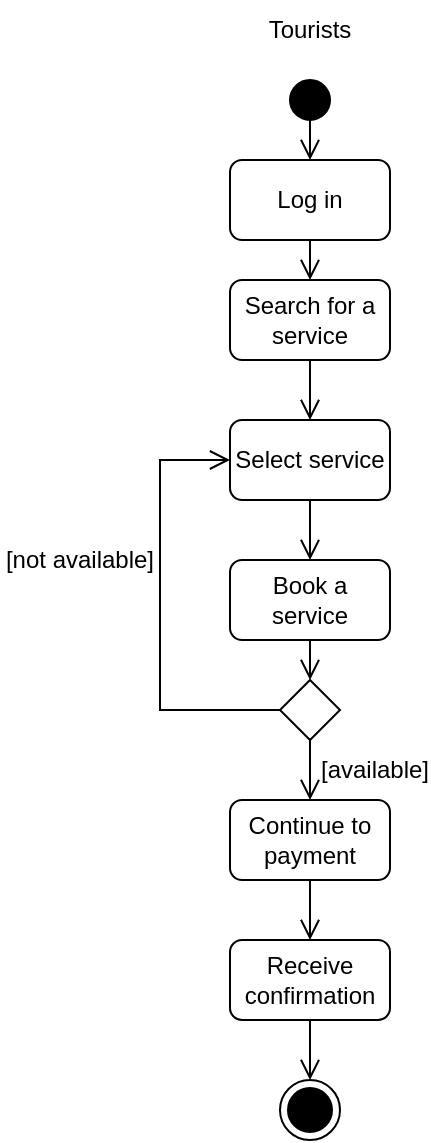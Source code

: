 <mxfile version="26.2.12">
  <diagram name="Page-1" id="0783ab3e-0a74-02c8-0abd-f7b4e66b4bec">
    <mxGraphModel dx="874" dy="439" grid="1" gridSize="10" guides="1" tooltips="1" connect="1" arrows="1" fold="1" page="1" pageScale="1" pageWidth="850" pageHeight="1100" background="none" math="0" shadow="0">
      <root>
        <mxCell id="0" />
        <mxCell id="1" parent="0" />
        <mxCell id="QMHVdDGdQbJeDwEbL7cG-1" value="Tourists" style="text;html=1;align=center;verticalAlign=middle;whiteSpace=wrap;rounded=0;" vertex="1" parent="1">
          <mxGeometry x="365" y="200" width="60" height="30" as="geometry" />
        </mxCell>
        <mxCell id="QMHVdDGdQbJeDwEbL7cG-2" value="" style="ellipse;fillColor=strokeColor;html=1;" vertex="1" parent="1">
          <mxGeometry x="385" y="240" width="20" height="20" as="geometry" />
        </mxCell>
        <mxCell id="QMHVdDGdQbJeDwEbL7cG-3" value="Log in" style="rounded=1;whiteSpace=wrap;html=1;" vertex="1" parent="1">
          <mxGeometry x="355" y="280" width="80" height="40" as="geometry" />
        </mxCell>
        <mxCell id="QMHVdDGdQbJeDwEbL7cG-5" value="" style="endArrow=open;startArrow=none;endFill=0;startFill=0;endSize=8;html=1;verticalAlign=bottom;labelBackgroundColor=none;strokeWidth=1;rounded=0;exitX=0.5;exitY=1;exitDx=0;exitDy=0;entryX=0.5;entryY=0;entryDx=0;entryDy=0;" edge="1" parent="1" source="QMHVdDGdQbJeDwEbL7cG-2" target="QMHVdDGdQbJeDwEbL7cG-3">
          <mxGeometry width="160" relative="1" as="geometry">
            <mxPoint x="350" y="390" as="sourcePoint" />
            <mxPoint x="510" y="390" as="targetPoint" />
          </mxGeometry>
        </mxCell>
        <mxCell id="QMHVdDGdQbJeDwEbL7cG-8" value="" style="endArrow=open;startArrow=none;endFill=0;startFill=0;endSize=8;html=1;verticalAlign=bottom;labelBackgroundColor=none;strokeWidth=1;rounded=0;exitX=0.5;exitY=1;exitDx=0;exitDy=0;entryX=0.5;entryY=0;entryDx=0;entryDy=0;" edge="1" parent="1" source="QMHVdDGdQbJeDwEbL7cG-3" target="QMHVdDGdQbJeDwEbL7cG-9">
          <mxGeometry width="160" relative="1" as="geometry">
            <mxPoint x="405" y="270" as="sourcePoint" />
            <mxPoint x="395" y="370" as="targetPoint" />
          </mxGeometry>
        </mxCell>
        <mxCell id="QMHVdDGdQbJeDwEbL7cG-9" value="Search for a service" style="rounded=1;whiteSpace=wrap;html=1;" vertex="1" parent="1">
          <mxGeometry x="355" y="340" width="80" height="40" as="geometry" />
        </mxCell>
        <mxCell id="QMHVdDGdQbJeDwEbL7cG-10" value="Select service" style="rounded=1;whiteSpace=wrap;html=1;" vertex="1" parent="1">
          <mxGeometry x="355" y="410" width="80" height="40" as="geometry" />
        </mxCell>
        <mxCell id="QMHVdDGdQbJeDwEbL7cG-11" value="" style="endArrow=open;startArrow=none;endFill=0;startFill=0;endSize=8;html=1;verticalAlign=bottom;labelBackgroundColor=none;strokeWidth=1;rounded=0;exitX=0.5;exitY=1;exitDx=0;exitDy=0;entryX=0.5;entryY=0;entryDx=0;entryDy=0;" edge="1" parent="1" source="QMHVdDGdQbJeDwEbL7cG-9" target="QMHVdDGdQbJeDwEbL7cG-10">
          <mxGeometry width="160" relative="1" as="geometry">
            <mxPoint x="405" y="270" as="sourcePoint" />
            <mxPoint x="405" y="310" as="targetPoint" />
          </mxGeometry>
        </mxCell>
        <mxCell id="QMHVdDGdQbJeDwEbL7cG-16" value="Book a service" style="rounded=1;whiteSpace=wrap;html=1;" vertex="1" parent="1">
          <mxGeometry x="355" y="480" width="80" height="40" as="geometry" />
        </mxCell>
        <mxCell id="QMHVdDGdQbJeDwEbL7cG-17" value="" style="endArrow=open;startArrow=none;endFill=0;startFill=0;endSize=8;html=1;verticalAlign=bottom;labelBackgroundColor=none;strokeWidth=1;rounded=0;exitX=0.5;exitY=1;exitDx=0;exitDy=0;entryX=0.5;entryY=0;entryDx=0;entryDy=0;" edge="1" parent="1" source="QMHVdDGdQbJeDwEbL7cG-10" target="QMHVdDGdQbJeDwEbL7cG-16">
          <mxGeometry width="160" relative="1" as="geometry">
            <mxPoint x="405" y="420" as="sourcePoint" />
            <mxPoint x="405" y="450" as="targetPoint" />
          </mxGeometry>
        </mxCell>
        <mxCell id="QMHVdDGdQbJeDwEbL7cG-18" value="" style="rhombus;whiteSpace=wrap;html=1;" vertex="1" parent="1">
          <mxGeometry x="380" y="540" width="30" height="30" as="geometry" />
        </mxCell>
        <mxCell id="QMHVdDGdQbJeDwEbL7cG-19" value="" style="endArrow=open;startArrow=none;endFill=0;startFill=0;endSize=8;html=1;verticalAlign=bottom;labelBackgroundColor=none;strokeWidth=1;rounded=0;exitX=0.5;exitY=1;exitDx=0;exitDy=0;entryX=0.5;entryY=0;entryDx=0;entryDy=0;" edge="1" parent="1" source="QMHVdDGdQbJeDwEbL7cG-16" target="QMHVdDGdQbJeDwEbL7cG-18">
          <mxGeometry width="160" relative="1" as="geometry">
            <mxPoint x="405" y="490" as="sourcePoint" />
            <mxPoint x="405" y="520" as="targetPoint" />
          </mxGeometry>
        </mxCell>
        <mxCell id="QMHVdDGdQbJeDwEbL7cG-20" value="Continue to payment" style="rounded=1;whiteSpace=wrap;html=1;" vertex="1" parent="1">
          <mxGeometry x="355" y="600" width="80" height="40" as="geometry" />
        </mxCell>
        <mxCell id="QMHVdDGdQbJeDwEbL7cG-21" value="" style="endArrow=open;startArrow=none;endFill=0;startFill=0;endSize=8;html=1;verticalAlign=bottom;labelBackgroundColor=none;strokeWidth=1;rounded=0;exitX=0.5;exitY=1;exitDx=0;exitDy=0;entryX=0.5;entryY=0;entryDx=0;entryDy=0;" edge="1" parent="1" source="QMHVdDGdQbJeDwEbL7cG-18" target="QMHVdDGdQbJeDwEbL7cG-20">
          <mxGeometry width="160" relative="1" as="geometry">
            <mxPoint x="405" y="560" as="sourcePoint" />
            <mxPoint x="405" y="590" as="targetPoint" />
          </mxGeometry>
        </mxCell>
        <mxCell id="QMHVdDGdQbJeDwEbL7cG-23" value="[available]" style="text;html=1;align=center;verticalAlign=middle;whiteSpace=wrap;rounded=0;" vertex="1" parent="1">
          <mxGeometry x="425" y="580" width="5" height="10" as="geometry" />
        </mxCell>
        <mxCell id="QMHVdDGdQbJeDwEbL7cG-24" value="" style="endArrow=open;startArrow=none;endFill=0;startFill=0;endSize=8;html=1;verticalAlign=bottom;labelBackgroundColor=none;strokeWidth=1;rounded=0;exitX=0;exitY=0.5;exitDx=0;exitDy=0;entryX=0;entryY=0.5;entryDx=0;entryDy=0;" edge="1" parent="1" source="QMHVdDGdQbJeDwEbL7cG-18" target="QMHVdDGdQbJeDwEbL7cG-10">
          <mxGeometry width="160" relative="1" as="geometry">
            <mxPoint x="405" y="560" as="sourcePoint" />
            <mxPoint x="290" y="550" as="targetPoint" />
            <Array as="points">
              <mxPoint x="320" y="555" />
              <mxPoint x="320" y="430" />
            </Array>
          </mxGeometry>
        </mxCell>
        <mxCell id="QMHVdDGdQbJeDwEbL7cG-25" value="[not available]" style="text;html=1;align=center;verticalAlign=middle;whiteSpace=wrap;rounded=0;" vertex="1" parent="1">
          <mxGeometry x="240" y="480" width="80" as="geometry" />
        </mxCell>
        <mxCell id="QMHVdDGdQbJeDwEbL7cG-26" value="Receive confirmation" style="rounded=1;whiteSpace=wrap;html=1;" vertex="1" parent="1">
          <mxGeometry x="355" y="670" width="80" height="40" as="geometry" />
        </mxCell>
        <mxCell id="QMHVdDGdQbJeDwEbL7cG-27" value="" style="endArrow=open;startArrow=none;endFill=0;startFill=0;endSize=8;html=1;verticalAlign=bottom;labelBackgroundColor=none;strokeWidth=1;rounded=0;exitX=0.5;exitY=1;exitDx=0;exitDy=0;entryX=0.5;entryY=0;entryDx=0;entryDy=0;" edge="1" parent="1" source="QMHVdDGdQbJeDwEbL7cG-20" target="QMHVdDGdQbJeDwEbL7cG-26">
          <mxGeometry width="160" relative="1" as="geometry">
            <mxPoint x="405" y="490" as="sourcePoint" />
            <mxPoint x="405" y="520" as="targetPoint" />
          </mxGeometry>
        </mxCell>
        <mxCell id="QMHVdDGdQbJeDwEbL7cG-28" value="" style="ellipse;html=1;shape=endState;fillColor=strokeColor;" vertex="1" parent="1">
          <mxGeometry x="380" y="740" width="30" height="30" as="geometry" />
        </mxCell>
        <mxCell id="QMHVdDGdQbJeDwEbL7cG-29" value="" style="endArrow=open;startArrow=none;endFill=0;startFill=0;endSize=8;html=1;verticalAlign=bottom;labelBackgroundColor=none;strokeWidth=1;rounded=0;exitX=0.5;exitY=1;exitDx=0;exitDy=0;entryX=0.5;entryY=0;entryDx=0;entryDy=0;" edge="1" parent="1" source="QMHVdDGdQbJeDwEbL7cG-26" target="QMHVdDGdQbJeDwEbL7cG-28">
          <mxGeometry width="160" relative="1" as="geometry">
            <mxPoint x="405" y="690" as="sourcePoint" />
            <mxPoint x="405" y="720" as="targetPoint" />
          </mxGeometry>
        </mxCell>
      </root>
    </mxGraphModel>
  </diagram>
</mxfile>
